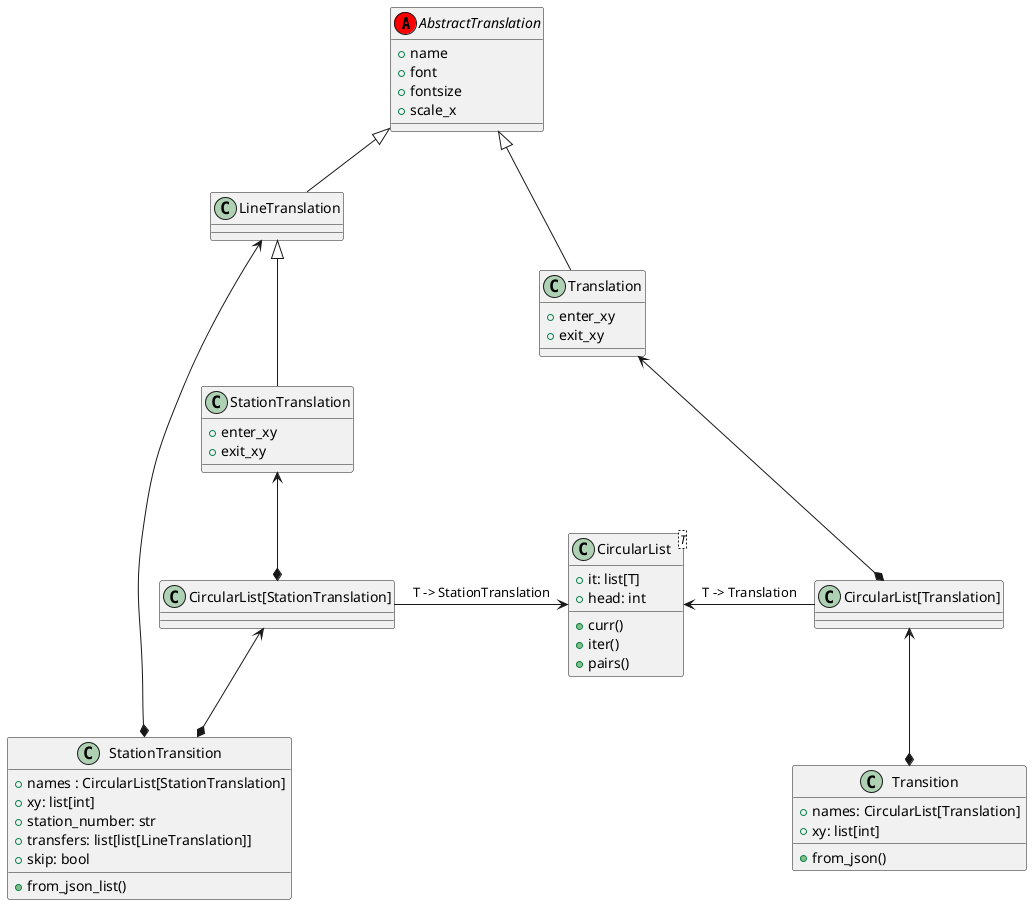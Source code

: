 @startuml

abstract class AbstractTranslation <<(A, red)>> {
    +name
    +font
    +fontsize
    +scale_x
}

class LineTranslation extends AbstractTranslation {
}

class StationTranslation extends LineTranslation {
    +enter_xy
    +exit_xy
}

class Translation extends AbstractTranslation {
    +enter_xy
    +exit_xy
}

class CircularList<T> {
    +it: list[T]
    +head: int
    +curr()
    +iter()
    +pairs()
}

class Transition {
    +names: CircularList[Translation]
    +xy: list[int]
    +from_json()
}

class StationTransition {
    +names : CircularList[StationTranslation]
    +xy: list[int]
    +station_number: str
    +transfers: list[list[LineTranslation]]
    +skip: bool
    +from_json_list()
}


"CircularList[Translation]" -left-> CircularList: T -> Translation
"CircularList[StationTranslation]" -right-> CircularList: T -> StationTranslation
"CircularList[Translation]" *-up-> Translation
"CircularList[StationTranslation]" *-up-> StationTranslation

Transition *-up-> "CircularList[Translation]"
StationTransition *-up-> "CircularList[StationTranslation]"
StationTransition *-up--> LineTranslation

@enduml
